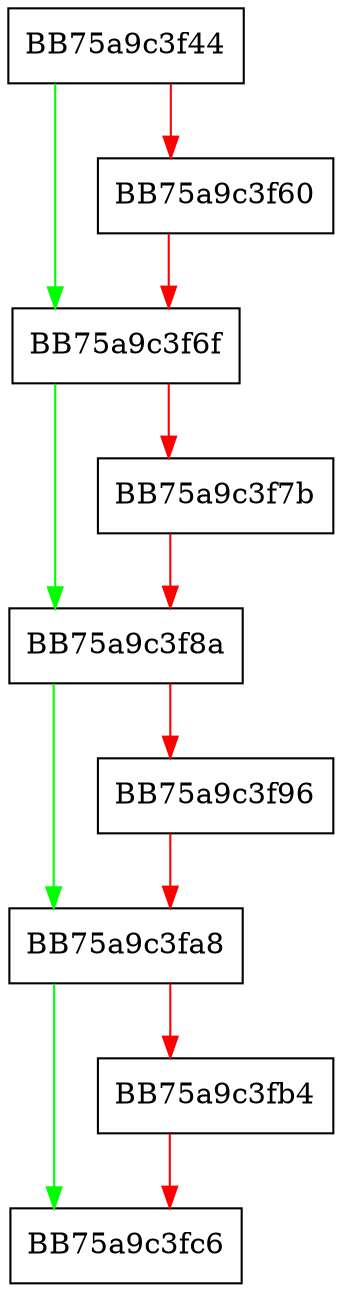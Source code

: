 digraph refresh {
  node [shape="box"];
  graph [splines=ortho];
  BB75a9c3f44 -> BB75a9c3f6f [color="green"];
  BB75a9c3f44 -> BB75a9c3f60 [color="red"];
  BB75a9c3f60 -> BB75a9c3f6f [color="red"];
  BB75a9c3f6f -> BB75a9c3f8a [color="green"];
  BB75a9c3f6f -> BB75a9c3f7b [color="red"];
  BB75a9c3f7b -> BB75a9c3f8a [color="red"];
  BB75a9c3f8a -> BB75a9c3fa8 [color="green"];
  BB75a9c3f8a -> BB75a9c3f96 [color="red"];
  BB75a9c3f96 -> BB75a9c3fa8 [color="red"];
  BB75a9c3fa8 -> BB75a9c3fc6 [color="green"];
  BB75a9c3fa8 -> BB75a9c3fb4 [color="red"];
  BB75a9c3fb4 -> BB75a9c3fc6 [color="red"];
}